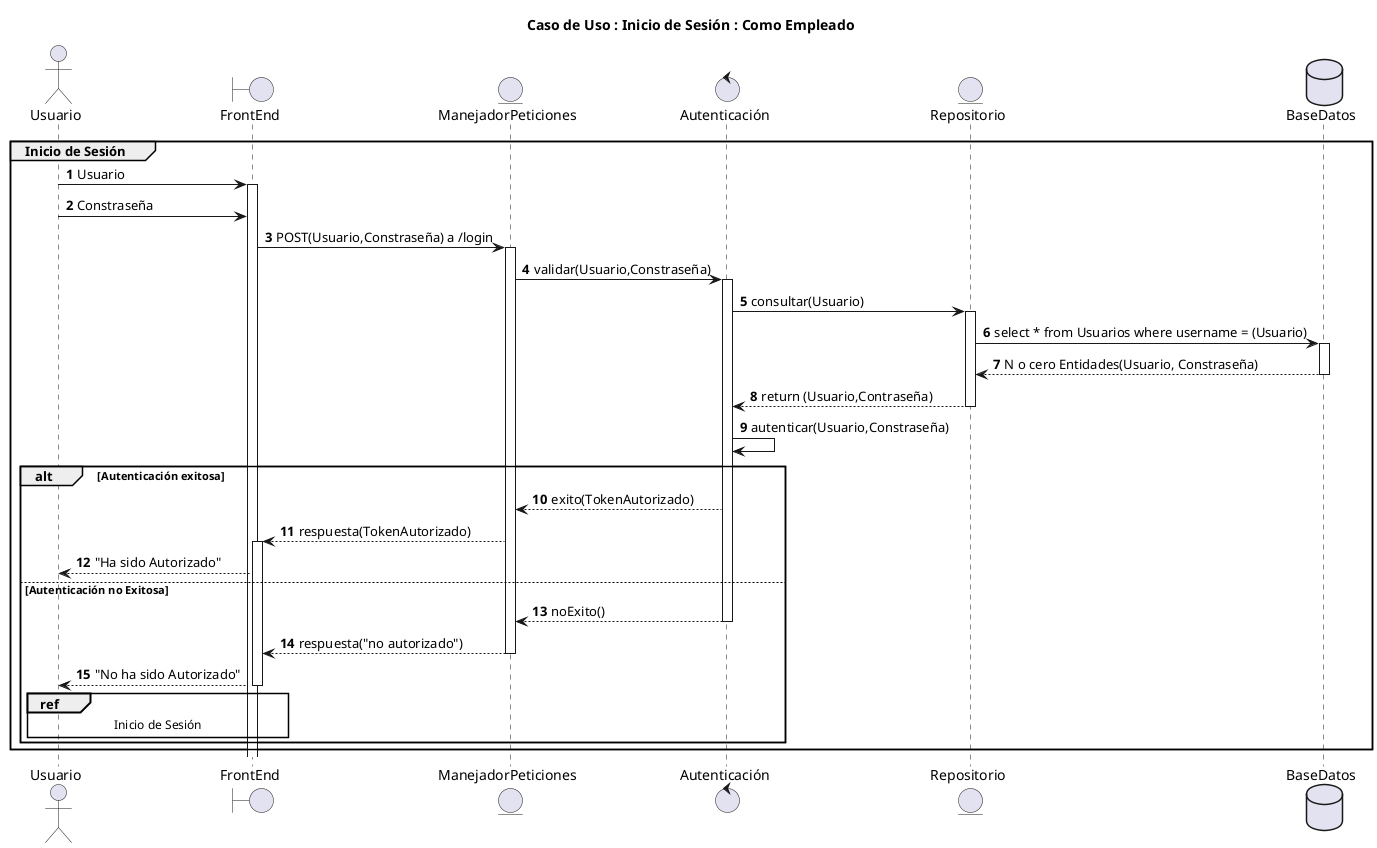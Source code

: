 @startuml
'https://plantuml.com/sequence-diagram
title Caso de Uso : Inicio de Sesión : Como Empleado

actor Usuario
boundary FrontEnd
entity ManejadorPeticiones
control Autenticación
entity Repositorio
database BaseDatos

group Inicio de Sesión
autonumber
Usuario -> FrontEnd ++ : Usuario
Usuario -> FrontEnd : Constraseña
FrontEnd -> ManejadorPeticiones ++ : POST(Usuario,Constraseña) a /login
ManejadorPeticiones -> Autenticación ++ : validar(Usuario,Constraseña)
Autenticación -> Repositorio ++ : consultar(Usuario)
Repositorio -> BaseDatos ++ : select * from Usuarios where username = (Usuario)
BaseDatos --> Repositorio -- : N o cero Entidades(Usuario, Constraseña)
Repositorio --> Autenticación -- : return (Usuario,Contraseña)
Autenticación -> Autenticación : autenticar(Usuario,Constraseña)
alt Autenticación exitosa
Autenticación --> ManejadorPeticiones : exito(TokenAutorizado)
ManejadorPeticiones --> FrontEnd ++ : respuesta(TokenAutorizado)
FrontEnd --> Usuario : "Ha sido Autorizado"
else Autenticación no Exitosa
Autenticación --> ManejadorPeticiones -- : noExito()
ManejadorPeticiones -->  FrontEnd -- : respuesta("no autorizado")
FrontEnd --> Usuario -- : "No ha sido Autorizado"
ref over Usuario,FrontEnd : Inicio de Sesión
end
end

@enduml